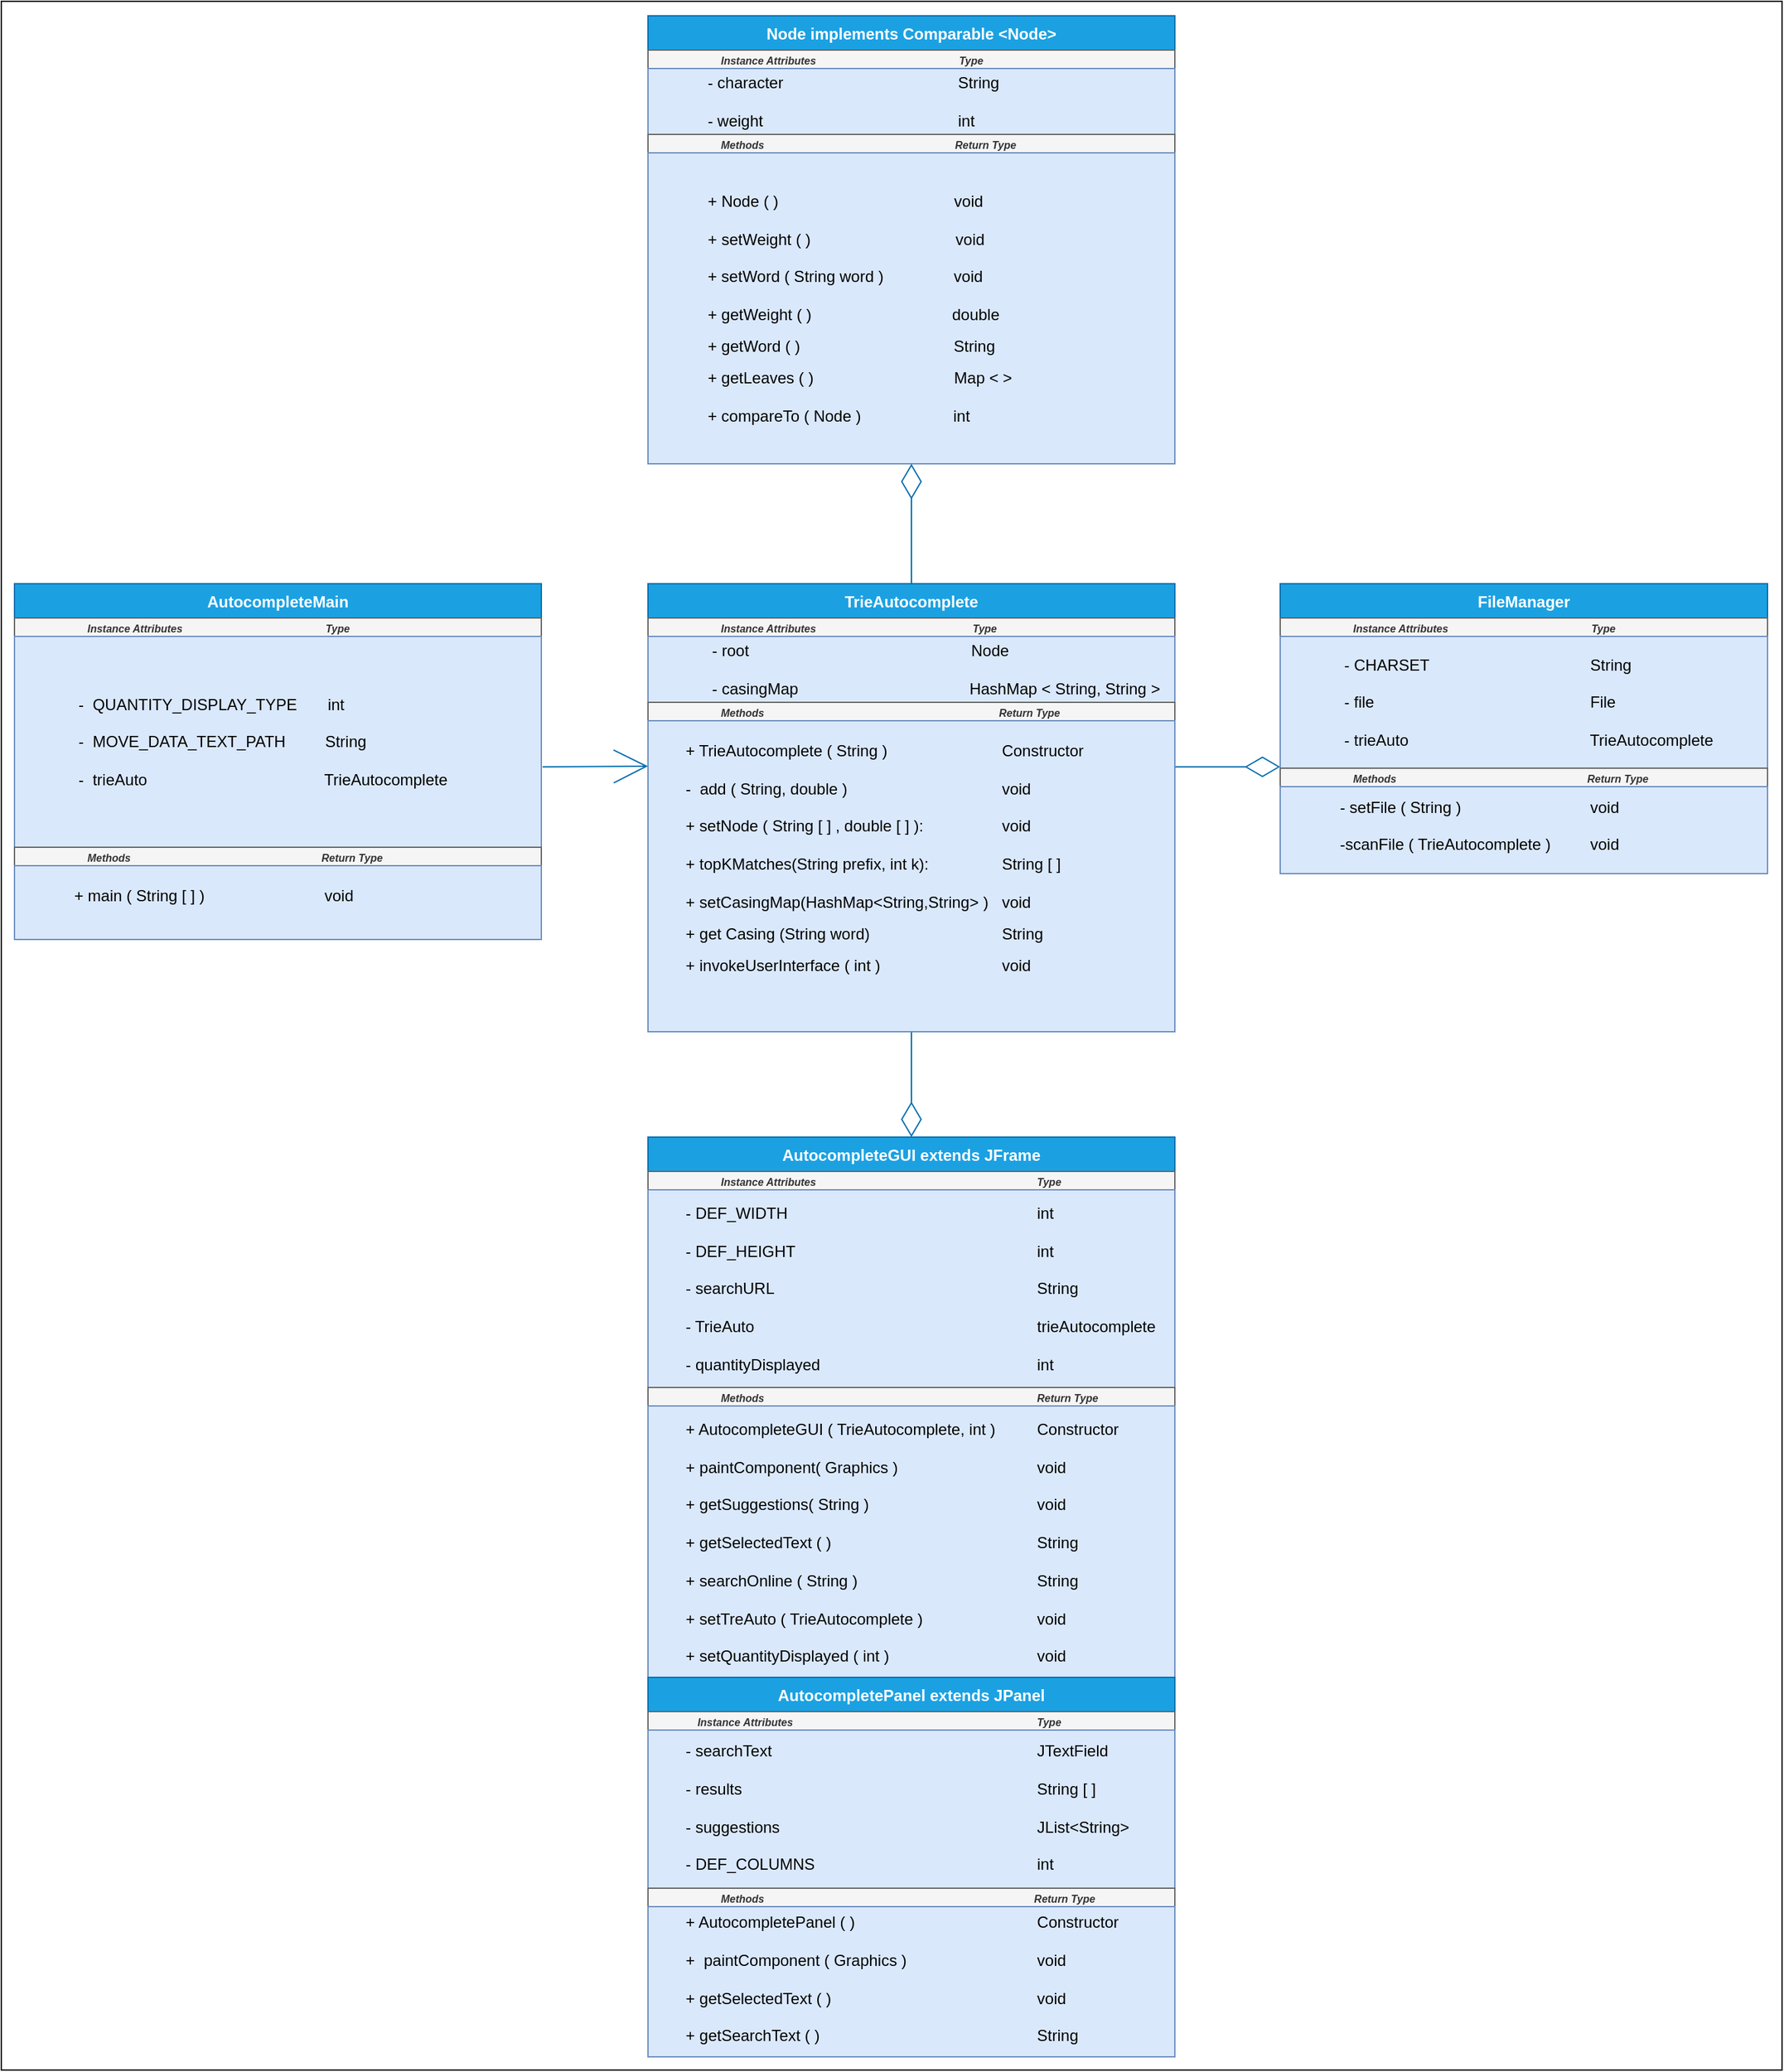 <mxfile version="20.0.3" type="device"><diagram id="cZyQ8CGDfE5RsGV6u9Jn" name="Page-1"><mxGraphModel dx="1780" dy="2654" grid="0" gridSize="10" guides="1" tooltips="1" connect="1" arrows="1" fold="1" page="1" pageScale="1" pageWidth="850" pageHeight="1100" math="0" shadow="0"><root><mxCell id="0"/><mxCell id="1" parent="0"/><mxCell id="zGKa5MrDiCCR7PSKo4UL-108" value="" style="rounded=0;whiteSpace=wrap;html=1;fontFamily=Helvetica;fontSize=12;" vertex="1" parent="1"><mxGeometry x="-531" y="-1222" width="1352" height="1570" as="geometry"/></mxCell><mxCell id="zGKa5MrDiCCR7PSKo4UL-14" value="Node implements Comparable &lt;Node&gt;" style="swimlane;fontStyle=1;align=center;verticalAlign=top;childLayout=stackLayout;horizontal=1;startSize=26;horizontalStack=0;resizeParent=1;resizeParentMax=0;resizeLast=0;collapsible=1;marginBottom=0;fillColor=#1ba1e2;strokeColor=#006EAF;fontColor=#ffffff;" vertex="1" parent="1"><mxGeometry x="-40" y="-1211" width="400" height="340" as="geometry"/></mxCell><mxCell id="zGKa5MrDiCCR7PSKo4UL-77" value="&lt;font style=&quot;&quot;&gt;&lt;i style=&quot;&quot;&gt;&lt;span style=&quot;font-size: 8px; font-weight: bold; white-space: pre;&quot;&gt;&#9;&lt;span style=&quot;white-space: pre;&quot;&gt;&#9;&lt;/span&gt;&lt;span style=&quot;white-space: pre;&quot;&gt;&#9;&lt;/span&gt;I&lt;/span&gt;&lt;b style=&quot;font-size: 8px;&quot;&gt;nstance &lt;/b&gt;&lt;span style=&quot;font-size: 8px;&quot;&gt;&lt;b&gt;Attributes&lt;/b&gt;&lt;/span&gt;&lt;span style=&quot;font-size: 8px; font-weight: bold; white-space: pre;&quot;&gt;&#9;&lt;/span&gt;&lt;span style=&quot;font-size: 8px; font-weight: bold; white-space: pre;&quot;&gt;&#9;&lt;/span&gt;&lt;span style=&quot;font-size: 8px; font-weight: bold; white-space: pre;&quot;&gt;&#9;&lt;/span&gt;&lt;span style=&quot;font-size: 8px; font-weight: bold; white-space: pre;&quot;&gt;&#9;&lt;/span&gt;&lt;b style=&quot;font-size: 8px;&quot;&gt;&amp;nbsp; &lt;/b&gt;&lt;span style=&quot;font-size: 8px; font-weight: bold; white-space: pre;&quot;&gt;&#9;&lt;/span&gt;&lt;span style=&quot;font-size: 8px; font-weight: bold; white-space: pre;&quot;&gt;&#9;&lt;/span&gt;&amp;nbsp;&lt;b style=&quot;font-size: 8px;&quot;&gt;Type&lt;/b&gt;&lt;/i&gt;&lt;/font&gt;" style="html=1;fontFamily=Helvetica;fontSize=11;align=left;fillColor=#f5f5f5;strokeColor=#666666;fontColor=#333333;" vertex="1" parent="zGKa5MrDiCCR7PSKo4UL-14"><mxGeometry y="26" width="400" height="14" as="geometry"/></mxCell><mxCell id="zGKa5MrDiCCR7PSKo4UL-76" value="&lt;font style=&quot;font-size: 12px;&quot;&gt;&amp;nbsp; &amp;nbsp; &amp;nbsp; &amp;nbsp; &amp;nbsp; &amp;nbsp; &amp;nbsp;- character&lt;span style=&quot;white-space: pre;&quot;&gt;&#9;&lt;/span&gt;&lt;span style=&quot;white-space: pre;&quot;&gt;&#9;&lt;/span&gt;&lt;span style=&quot;white-space: pre;&quot;&gt;&#9;&lt;/span&gt;&lt;span style=&quot;white-space: pre;&quot;&gt;&#9;&lt;/span&gt;&lt;span style=&quot;white-space: pre;&quot;&gt;&#9;&lt;/span&gt;&amp;nbsp; &amp;nbsp; &amp;nbsp; String&lt;br&gt;&lt;span style=&quot;white-space: pre;&quot;&gt;&#9;&lt;/span&gt;&lt;span style=&quot;white-space: pre;&quot;&gt;&#9;&lt;/span&gt;&lt;span style=&quot;white-space: pre;&quot;&gt;&#9;&lt;/span&gt;&lt;br&gt;&lt;span style=&quot;white-space: pre;&quot;&gt;&#9;&lt;/span&gt;&amp;nbsp; &amp;nbsp; &amp;nbsp;- weight&lt;span style=&quot;white-space: pre;&quot;&gt;&#9;&lt;/span&gt;&lt;span style=&quot;white-space: pre;&quot;&gt;&#9;&lt;/span&gt;&lt;span style=&quot;white-space: pre;&quot;&gt;&#9;&lt;/span&gt;&lt;span style=&quot;white-space: pre;&quot;&gt;&#9;&lt;/span&gt;&lt;span style=&quot;white-space: pre;&quot;&gt;&#9;&lt;/span&gt;&amp;nbsp; &amp;nbsp; &amp;nbsp; int&lt;br&gt;&lt;/font&gt;" style="html=1;fontFamily=Helvetica;fontSize=8;align=left;fillColor=#dae8fc;strokeColor=#6c8ebf;" vertex="1" parent="zGKa5MrDiCCR7PSKo4UL-14"><mxGeometry y="40" width="400" height="50" as="geometry"/></mxCell><mxCell id="zGKa5MrDiCCR7PSKo4UL-59" value="&lt;font style=&quot;font-size: 8px;&quot;&gt;&lt;i&gt;&lt;b&gt;&lt;span style=&quot;white-space: pre;&quot;&gt;&#9;&lt;span style=&quot;white-space: pre;&quot;&gt;&#9;&lt;/span&gt;&lt;span style=&quot;white-space: pre;&quot;&gt;&#9;&lt;/span&gt;M&lt;/span&gt;ethods&lt;span style=&quot;white-space: pre;&quot;&gt;&#9;&lt;/span&gt;&lt;span style=&quot;white-space: pre;&quot;&gt;&#9;&lt;/span&gt;&lt;span style=&quot;white-space: pre;&quot;&gt;&#9;&lt;/span&gt;&lt;span style=&quot;white-space: pre;&quot;&gt;&#9;&lt;/span&gt;&amp;nbsp; &lt;span style=&quot;white-space: pre;&quot;&gt;&#9;&lt;/span&gt;&lt;span style=&quot;white-space: pre;&quot;&gt;&#9;&lt;/span&gt;&lt;span style=&quot;white-space: pre;&quot;&gt;&#9;&lt;/span&gt;&amp;nbsp; &amp;nbsp; &amp;nbsp; &amp;nbsp; &amp;nbsp; &amp;nbsp; &amp;nbsp; &amp;nbsp; Return Type&lt;/b&gt;&lt;/i&gt;&lt;/font&gt;" style="html=1;fontFamily=Helvetica;fontSize=11;fontColor=#333333;align=left;fillColor=#f5f5f5;strokeColor=#666666;" vertex="1" parent="zGKa5MrDiCCR7PSKo4UL-14"><mxGeometry y="90" width="400" height="14" as="geometry"/></mxCell><mxCell id="zGKa5MrDiCCR7PSKo4UL-60" value="&lt;span style=&quot;font-size: 12px;&quot;&gt;&amp;nbsp; &amp;nbsp; &amp;nbsp;&amp;nbsp;&lt;span style=&quot;&quot;&gt;&#9;&lt;/span&gt;&amp;nbsp; &amp;nbsp; &amp;nbsp; + Node ( )&amp;nbsp; &amp;nbsp; &amp;nbsp; &amp;nbsp; &amp;nbsp; &amp;nbsp; &amp;nbsp; &amp;nbsp; &amp;nbsp; &amp;nbsp; &amp;nbsp; &amp;nbsp; &amp;nbsp; &amp;nbsp; &amp;nbsp; &amp;nbsp; &amp;nbsp; &amp;nbsp; &amp;nbsp; &amp;nbsp; void&lt;br&gt;&lt;/span&gt;&lt;span style=&quot;font-size: 12px;&quot;&gt;&lt;span style=&quot;&quot;&gt;&#9;&lt;/span&gt;&lt;span style=&quot;&quot;&gt;&#9;&lt;/span&gt;&lt;span style=&quot;&quot;&gt;&#9;&lt;/span&gt;&lt;br&gt;&amp;nbsp; &amp;nbsp; &amp;nbsp; &lt;span style=&quot;&quot;&gt;&#9;&lt;/span&gt;&amp;nbsp; &amp;nbsp; &amp;nbsp;&lt;span style=&quot;&quot;&gt;&amp;nbsp;&lt;/span&gt;&lt;span style=&quot;&quot;&gt;&#9;&lt;/span&gt;+ setWeight ( )&amp;nbsp; &amp;nbsp; &amp;nbsp; &amp;nbsp; &amp;nbsp; &amp;nbsp; &amp;nbsp; &amp;nbsp; &amp;nbsp; &amp;nbsp; &amp;nbsp; &amp;nbsp; &amp;nbsp; &amp;nbsp; &amp;nbsp; &amp;nbsp; &amp;nbsp;void&lt;br&gt;&lt;/span&gt;&lt;span style=&quot;font-size: 12px;&quot;&gt;&lt;br&gt;&amp;nbsp; &amp;nbsp; &amp;nbsp; &amp;nbsp; &amp;nbsp; &amp;nbsp; &amp;nbsp;+ setWord ( String word )&amp;nbsp; &amp;nbsp; &amp;nbsp; &amp;nbsp; &amp;nbsp; &amp;nbsp; &amp;nbsp; &amp;nbsp; void&lt;br&gt;&lt;br&gt;&lt;/span&gt;&lt;span style=&quot;font-size: 12px;&quot;&gt;&lt;span style=&quot;&quot;&gt;&#9;&lt;/span&gt;&lt;span style=&quot;&quot;&gt;&#9;&lt;/span&gt;&lt;span style=&quot;&quot;&gt;&#9;&lt;/span&gt;&amp;nbsp; &amp;nbsp; &amp;nbsp;&lt;span style=&quot;white-space: pre;&quot;&gt;&#9;&lt;/span&gt;&amp;nbsp; &amp;nbsp; &amp;nbsp;+ getWeight ( )&amp;nbsp; &amp;nbsp; &amp;nbsp; &amp;nbsp; &amp;nbsp; &amp;nbsp; &amp;nbsp; &amp;nbsp; &amp;nbsp; &amp;nbsp; &amp;nbsp; &amp;nbsp; &amp;nbsp; &amp;nbsp; &amp;nbsp; &amp;nbsp; double&lt;/span&gt;&lt;br style=&quot;padding: 0px; margin: 0px; font-size: 12px;&quot;&gt;&lt;br style=&quot;padding: 0px; margin: 0px; font-size: 12px;&quot;&gt;&lt;span style=&quot;font-size: 12px;&quot;&gt;&lt;span style=&quot;&quot;&gt;&#9;&lt;/span&gt;&lt;span style=&quot;&quot;&gt;&#9;&lt;/span&gt;&lt;span style=&quot;&quot;&gt;&#9;&lt;/span&gt;&amp;nbsp; &amp;nbsp; &amp;nbsp; &amp;nbsp; &amp;nbsp; &amp;nbsp; &amp;nbsp;+ getWord ( )&amp;nbsp; &amp;nbsp; &amp;nbsp; &amp;nbsp; &amp;nbsp; &amp;nbsp; &amp;nbsp; &amp;nbsp; &amp;nbsp; &amp;nbsp; &amp;nbsp; &amp;nbsp; &amp;nbsp; &amp;nbsp; &amp;nbsp; &amp;nbsp; &amp;nbsp; &amp;nbsp;String&lt;/span&gt;&lt;br style=&quot;padding: 0px; margin: 0px; font-size: 12px;&quot;&gt;&lt;br style=&quot;padding: 0px; margin: 0px; font-size: 12px;&quot;&gt;&lt;span style=&quot;font-size: 12px;&quot;&gt;&lt;span style=&quot;&quot;&gt;&lt;/span&gt;&lt;span style=&quot;&quot;&gt;&lt;/span&gt;&amp;nbsp; &amp;nbsp; &amp;nbsp; &amp;nbsp; &amp;nbsp; &amp;nbsp; &amp;nbsp;+ getLeaves ( )&amp;nbsp; &amp;nbsp; &amp;nbsp; &amp;nbsp; &amp;nbsp; &amp;nbsp; &amp;nbsp; &amp;nbsp; &amp;nbsp; &amp;nbsp; &amp;nbsp; &amp;nbsp; &amp;nbsp; &amp;nbsp; &amp;nbsp; &amp;nbsp; Map &amp;lt; &amp;gt;&lt;br&gt;&lt;/span&gt;&lt;span style=&quot;font-size: 12px;&quot;&gt;&lt;br&gt;&lt;span style=&quot;&quot;&gt;&lt;/span&gt;&lt;span style=&quot;&quot;&gt;&lt;/span&gt;&lt;/span&gt;&lt;span style=&quot;font-size: 12px;&quot;&gt;&amp;nbsp; &amp;nbsp; &amp;nbsp; &amp;nbsp; &amp;nbsp; &amp;nbsp; &amp;nbsp;+ compareTo ( Node )&amp;nbsp; &amp;nbsp; &amp;nbsp; &amp;nbsp; &amp;nbsp; &amp;nbsp; &amp;nbsp; &amp;nbsp; &amp;nbsp; &amp;nbsp; &amp;nbsp;int&lt;/span&gt;&lt;span style=&quot;font-size: 12px;&quot;&gt;&lt;br&gt;&lt;/span&gt;" style="html=1;fontFamily=Helvetica;fontSize=8;align=left;fillColor=#dae8fc;strokeColor=#6c8ebf;" vertex="1" parent="zGKa5MrDiCCR7PSKo4UL-14"><mxGeometry y="104" width="400" height="236" as="geometry"/></mxCell><mxCell id="zGKa5MrDiCCR7PSKo4UL-31" value="" style="endArrow=open;html=1;rounded=0;entryX=0;entryY=0.75;entryDx=0;entryDy=0;endFill=0;endSize=24;fillColor=#1ba1e2;strokeColor=#006EAF;" edge="1" parent="1"><mxGeometry width="50" height="50" relative="1" as="geometry"><mxPoint x="-120" y="-641" as="sourcePoint"/><mxPoint x="-40" y="-641.5" as="targetPoint"/></mxGeometry></mxCell><mxCell id="zGKa5MrDiCCR7PSKo4UL-33" value="" style="endArrow=diamondThin;html=1;rounded=0;exitX=0.5;exitY=0;exitDx=0;exitDy=0;endFill=0;strokeWidth=1;endSize=24;entryX=0.5;entryY=1;entryDx=0;entryDy=0;fillColor=#1ba1e2;strokeColor=#006EAF;" edge="1" parent="1" source="zGKa5MrDiCCR7PSKo4UL-83" target="zGKa5MrDiCCR7PSKo4UL-60"><mxGeometry width="50" height="50" relative="1" as="geometry"><mxPoint x="162.5" y="-679.0" as="sourcePoint"/><mxPoint x="165" y="-849" as="targetPoint"/></mxGeometry></mxCell><mxCell id="zGKa5MrDiCCR7PSKo4UL-36" value="" style="endArrow=diamondThin;html=1;rounded=0;endFill=0;startSize=12;endSize=24;entryX=0.5;entryY=0;entryDx=0;entryDy=0;exitX=0.5;exitY=1;exitDx=0;exitDy=0;fillColor=#1ba1e2;strokeColor=#006EAF;" edge="1" parent="1" source="zGKa5MrDiCCR7PSKo4UL-87" target="zGKa5MrDiCCR7PSKo4UL-98"><mxGeometry width="50" height="50" relative="1" as="geometry"><mxPoint x="163" y="-439" as="sourcePoint"/><mxPoint x="215" y="-249" as="targetPoint"/></mxGeometry></mxCell><mxCell id="zGKa5MrDiCCR7PSKo4UL-37" value="" style="endArrow=diamondThin;html=1;rounded=0;endFill=0;endSize=24;exitX=1;exitY=0.5;exitDx=0;exitDy=0;fillColor=#1ba1e2;strokeColor=#006EAF;" edge="1" parent="1"><mxGeometry width="50" height="50" relative="1" as="geometry"><mxPoint x="360" y="-641" as="sourcePoint"/><mxPoint x="440" y="-641" as="targetPoint"/></mxGeometry></mxCell><mxCell id="zGKa5MrDiCCR7PSKo4UL-83" value="TrieAutocomplete" style="swimlane;fontStyle=1;align=center;verticalAlign=top;childLayout=stackLayout;horizontal=1;startSize=26;horizontalStack=0;resizeParent=1;resizeParentMax=0;resizeLast=0;collapsible=1;marginBottom=0;fillColor=#1ba1e2;fontColor=#ffffff;strokeColor=#006EAF;" vertex="1" parent="1"><mxGeometry x="-40" y="-780" width="400" height="340" as="geometry"/></mxCell><mxCell id="zGKa5MrDiCCR7PSKo4UL-84" value="&lt;font style=&quot;&quot;&gt;&lt;i style=&quot;&quot;&gt;&lt;span style=&quot;font-size: 8px; font-weight: bold; white-space: pre;&quot;&gt;&#9;&lt;span style=&quot;white-space: pre;&quot;&gt;&#9;&lt;/span&gt;&lt;span style=&quot;white-space: pre;&quot;&gt;&#9;&lt;/span&gt;I&lt;/span&gt;&lt;b style=&quot;font-size: 8px;&quot;&gt;nstance &lt;/b&gt;&lt;span style=&quot;font-size: 8px;&quot;&gt;&lt;b&gt;Attributes&lt;/b&gt;&lt;/span&gt;&lt;span style=&quot;font-size: 8px; font-weight: bold; white-space: pre;&quot;&gt;&#9;&lt;/span&gt;&lt;span style=&quot;font-size: 8px; font-weight: bold; white-space: pre;&quot;&gt;&#9;&lt;/span&gt;&lt;span style=&quot;font-size: 8px; font-weight: bold; white-space: pre;&quot;&gt;&#9;&lt;/span&gt;&lt;span style=&quot;font-size: 8px; font-weight: bold; white-space: pre;&quot;&gt;&#9;&lt;/span&gt;&lt;b style=&quot;font-size: 8px;&quot;&gt;&amp;nbsp; &lt;/b&gt;&lt;span style=&quot;font-size: 8px; font-weight: bold; white-space: pre;&quot;&gt;&#9;&lt;/span&gt;&lt;span style=&quot;font-size: 8px; font-weight: bold; white-space: pre;&quot;&gt;&#9;&lt;/span&gt;&amp;nbsp;&lt;span style=&quot;white-space: pre;&quot;&gt;&#9;&lt;/span&gt;&lt;b style=&quot;font-size: 8px;&quot;&gt;Type&lt;/b&gt;&lt;/i&gt;&lt;/font&gt;" style="html=1;fontFamily=Helvetica;fontSize=11;fontColor=#333333;align=left;fillColor=#f5f5f5;strokeColor=#666666;" vertex="1" parent="zGKa5MrDiCCR7PSKo4UL-83"><mxGeometry y="26" width="400" height="14" as="geometry"/></mxCell><mxCell id="zGKa5MrDiCCR7PSKo4UL-85" value="&lt;font style=&quot;font-size: 12px;&quot;&gt;&amp;nbsp; &amp;nbsp; &amp;nbsp; &amp;nbsp; &amp;nbsp; &amp;nbsp; &amp;nbsp; - root&lt;span style=&quot;&quot;&gt;&#9;&lt;/span&gt;&lt;span style=&quot;&quot;&gt;&#9;&lt;/span&gt;&lt;span style=&quot;&quot;&gt;&#9;&lt;/span&gt;&lt;span style=&quot;&quot;&gt;&#9;&lt;/span&gt;&lt;span style=&quot;&quot;&gt;&#9;&lt;/span&gt;&amp;nbsp; &amp;nbsp; &amp;nbsp;&amp;nbsp;&lt;span style=&quot;white-space: pre;&quot;&gt;&#9;&lt;/span&gt;&lt;span style=&quot;white-space: pre;&quot;&gt;&#9;&lt;/span&gt;&lt;span style=&quot;white-space: pre;&quot;&gt;&#9;&lt;/span&gt;&lt;span style=&quot;white-space: pre;&quot;&gt;&#9;&lt;/span&gt;&lt;span style=&quot;white-space: pre;&quot;&gt;&#9;&lt;/span&gt;&amp;nbsp; &amp;nbsp; &amp;nbsp; &amp;nbsp; &amp;nbsp;Node&lt;br&gt;&lt;span style=&quot;&quot;&gt;&#9;&lt;/span&gt;&lt;span style=&quot;&quot;&gt;&#9;&lt;/span&gt;&lt;span style=&quot;&quot;&gt;&#9;&lt;/span&gt;&lt;br&gt;&lt;span style=&quot;&quot;&gt;&#9;&lt;/span&gt;&amp;nbsp; &amp;nbsp; &amp;nbsp; &amp;nbsp; &amp;nbsp; &amp;nbsp; &amp;nbsp; - casingMap&lt;span style=&quot;&quot;&gt;&#9;&lt;/span&gt;&lt;span style=&quot;&quot;&gt;&#9;&lt;/span&gt;&lt;span style=&quot;&quot;&gt;&#9;&lt;/span&gt;&amp;nbsp; &amp;nbsp; &amp;nbsp; &amp;nbsp; &amp;nbsp; &amp;nbsp; &amp;nbsp; &amp;nbsp; &amp;nbsp; &amp;nbsp; &amp;nbsp; &amp;nbsp; &amp;nbsp; &amp;nbsp; &amp;nbsp; &amp;nbsp; &amp;nbsp; &amp;nbsp; &amp;nbsp; HashMap &amp;lt; String, String &amp;gt;&lt;br&gt;&lt;/font&gt;" style="html=1;fontFamily=Helvetica;fontSize=8;align=left;fillColor=#dae8fc;strokeColor=#6c8ebf;" vertex="1" parent="zGKa5MrDiCCR7PSKo4UL-83"><mxGeometry y="40" width="400" height="50" as="geometry"/></mxCell><mxCell id="zGKa5MrDiCCR7PSKo4UL-86" value="&lt;font style=&quot;font-size: 8px;&quot;&gt;&lt;i&gt;&lt;b&gt;&lt;span style=&quot;white-space: pre;&quot;&gt;&#9;&lt;span style=&quot;white-space: pre;&quot;&gt;&#9;&lt;/span&gt;&lt;span style=&quot;white-space: pre;&quot;&gt;&#9;&lt;/span&gt;M&lt;/span&gt;ethods&lt;span style=&quot;white-space: pre;&quot;&gt;&#9;&lt;/span&gt;&lt;span style=&quot;white-space: pre;&quot;&gt;&#9;&lt;/span&gt;&lt;span style=&quot;white-space: pre;&quot;&gt;&#9;&lt;/span&gt;&lt;span style=&quot;white-space: pre;&quot;&gt;&#9;&lt;/span&gt;&amp;nbsp; &lt;span style=&quot;white-space: pre;&quot;&gt;&#9;&lt;/span&gt;&lt;span style=&quot;white-space: pre;&quot;&gt;&#9;&lt;/span&gt;&lt;span style=&quot;white-space: pre;&quot;&gt;&#9;&lt;/span&gt;&amp;nbsp; &amp;nbsp; &amp;nbsp; &amp;nbsp; &amp;nbsp; &amp;nbsp; &amp;nbsp; &amp;nbsp; &amp;nbsp; &amp;nbsp; &amp;nbsp; &amp;nbsp; &amp;nbsp; &amp;nbsp; &amp;nbsp; &amp;nbsp;Return Type&lt;/b&gt;&lt;/i&gt;&lt;/font&gt;" style="html=1;fontFamily=Helvetica;fontSize=11;fontColor=#333333;align=left;fillColor=#f5f5f5;strokeColor=#666666;" vertex="1" parent="zGKa5MrDiCCR7PSKo4UL-83"><mxGeometry y="90" width="400" height="14" as="geometry"/></mxCell><mxCell id="zGKa5MrDiCCR7PSKo4UL-87" value="&lt;span style=&quot;font-size: 12px;&quot;&gt;&lt;br&gt;&lt;/span&gt;&lt;span style=&quot;font-size: 12px;&quot;&gt;&lt;span style=&quot;&quot;&gt;&#9;&lt;/span&gt;&amp;nbsp; &amp;nbsp;&lt;br&gt;&lt;span style=&quot;&quot;&gt;&#9;&lt;/span&gt;&lt;span style=&quot;white-space: pre;&quot;&gt;&#9;&lt;/span&gt;+ TrieAutocomplete ( String )&amp;nbsp;&lt;span style=&quot;white-space: pre;&quot;&gt;&#9;&lt;/span&gt;&lt;span style=&quot;white-space: pre;&quot;&gt;&#9;&lt;/span&gt;&amp;nbsp; &amp;nbsp; &amp;nbsp; &lt;span style=&quot;white-space: pre;&quot;&gt;&#9;&lt;/span&gt;&lt;span style=&quot;white-space: pre;&quot;&gt;&#9;&lt;/span&gt;Constructor&lt;br&gt;&lt;/span&gt;&lt;span style=&quot;font-size: 12px;&quot;&gt;&lt;span style=&quot;white-space: pre;&quot;&gt;&#9;&lt;/span&gt;&lt;br&gt;&lt;span style=&quot;white-space: pre;&quot;&gt;&#9;&lt;/span&gt;-&amp;nbsp; add ( String, double )&lt;/span&gt;&lt;span style=&quot;font-size: 12px;&quot;&gt;&#9;&lt;/span&gt;&lt;span style=&quot;font-size: 12px;&quot;&gt;&amp;nbsp; &amp;nbsp; &amp;nbsp;&amp;nbsp;&lt;span style=&quot;white-space: pre;&quot;&gt;&#9;&lt;span style=&quot;white-space: pre;&quot;&gt;&#9;&lt;/span&gt; &lt;/span&gt;&amp;nbsp; &amp;nbsp; &amp;nbsp;&lt;span style=&quot;white-space: pre;&quot;&gt;&#9;&lt;/span&gt;&lt;span style=&quot;white-space: pre;&quot;&gt;&#9;&lt;/span&gt;&lt;/span&gt;&lt;span style=&quot;font-size: 12px;&quot;&gt;void&lt;/span&gt;&lt;br style=&quot;padding: 0px; margin: 0px; font-size: 12px;&quot;&gt;&lt;span style=&quot;font-size: 12px;&quot;&gt;&lt;br&gt;&lt;span style=&quot;white-space: pre;&quot;&gt;&#9;&lt;/span&gt;+ setNode ( String [ ] , double [ ] ): &lt;span style=&quot;white-space: pre;&quot;&gt;&#9;&lt;/span&gt;&amp;nbsp; &amp;nbsp; &amp;nbsp; &lt;span style=&quot;white-space: pre;&quot;&gt;&#9;&lt;/span&gt;&lt;span style=&quot;white-space: pre;&quot;&gt;&#9;&lt;/span&gt;void&lt;/span&gt;&lt;br style=&quot;padding: 0px; margin: 0px; font-size: 12px;&quot;&gt;&lt;span style=&quot;font-size: 12px;&quot;&gt;&lt;br&gt;&lt;span style=&quot;white-space: pre;&quot;&gt;&#9;&lt;/span&gt;+ topKMatches(String prefix, int k):&amp;nbsp; &amp;nbsp; &lt;span style=&quot;white-space: pre;&quot;&gt;&#9;&lt;/span&gt;&lt;span style=&quot;white-space: pre;&quot;&gt;&#9;&lt;/span&gt;String [ ]&lt;br&gt;&lt;/span&gt;&lt;span style=&quot;font-size: 12px;&quot;&gt;&lt;span style=&quot;white-space: pre;&quot;&gt;&#9;&lt;/span&gt;&lt;br&gt;&lt;span style=&quot;white-space: pre;&quot;&gt;&#9;&lt;/span&gt;+ setCasingMap(HashMap&amp;lt;String,String&amp;gt; ) &lt;span style=&quot;white-space: pre;&quot;&gt;&#9;&lt;/span&gt;void&lt;/span&gt;&lt;br style=&quot;padding: 0px; margin: 0px; font-size: 12px;&quot;&gt;&lt;br style=&quot;padding: 0px; margin: 0px; font-size: 12px;&quot;&gt;&lt;span style=&quot;font-size: 12px;&quot;&gt;&amp;nbsp; &amp;nbsp; &amp;nbsp; &amp;nbsp; + get Casing (String word) &lt;span style=&quot;white-space: pre;&quot;&gt;&#9;&lt;/span&gt;&lt;span style=&quot;white-space: pre;&quot;&gt;&#9;&lt;/span&gt;&lt;span style=&quot;white-space: pre;&quot;&gt;&#9;&lt;/span&gt;&lt;span style=&quot;white-space: pre;&quot;&gt;&#9;&lt;/span&gt;String&lt;/span&gt;&lt;br style=&quot;padding: 0px; margin: 0px; font-size: 12px;&quot;&gt;&lt;br style=&quot;padding: 0px; margin: 0px; font-size: 12px;&quot;&gt;&lt;span style=&quot;font-size: 12px;&quot;&gt;&amp;nbsp; &amp;nbsp; &amp;nbsp; &amp;nbsp; + invokeUserInterface ( int )&amp;nbsp;&lt;span style=&quot;white-space: pre;&quot;&gt;&#9;&lt;/span&gt;&lt;span style=&quot;white-space: pre;&quot;&gt;&#9;&lt;/span&gt;&lt;span style=&quot;white-space: pre;&quot;&gt;&#9;&lt;/span&gt;&lt;span style=&quot;white-space: pre;&quot;&gt;&#9;&lt;/span&gt;void&amp;nbsp;&lt;/span&gt;&lt;span style=&quot;font-size: 12px;&quot;&gt;&lt;br&gt;&lt;/span&gt;" style="html=1;fontFamily=Helvetica;fontSize=8;align=left;verticalAlign=top;horizontal=1;spacingTop=-20;fillColor=#dae8fc;strokeColor=#6c8ebf;" vertex="1" parent="zGKa5MrDiCCR7PSKo4UL-83"><mxGeometry y="104" width="400" height="236" as="geometry"/></mxCell><mxCell id="zGKa5MrDiCCR7PSKo4UL-88" value="AutocompleteMain" style="swimlane;fontStyle=1;align=center;verticalAlign=top;childLayout=stackLayout;horizontal=1;startSize=26;horizontalStack=0;resizeParent=1;resizeParentMax=0;resizeLast=0;collapsible=1;marginBottom=0;fillColor=#1ba1e2;fontColor=#ffffff;strokeColor=#006EAF;" vertex="1" parent="1"><mxGeometry x="-521" y="-780" width="400" height="270" as="geometry"/></mxCell><mxCell id="zGKa5MrDiCCR7PSKo4UL-89" value="&lt;font style=&quot;&quot;&gt;&lt;i style=&quot;&quot;&gt;&lt;span style=&quot;font-size: 8px; font-weight: bold; white-space: pre;&quot;&gt;&#9;&lt;span style=&quot;white-space: pre;&quot;&gt;&#9;&lt;/span&gt;&lt;span style=&quot;white-space: pre;&quot;&gt;&#9;&lt;/span&gt;I&lt;/span&gt;&lt;b style=&quot;font-size: 8px;&quot;&gt;nstance &lt;/b&gt;&lt;span style=&quot;font-size: 8px;&quot;&gt;&lt;b&gt;Attributes&lt;/b&gt;&lt;/span&gt;&lt;span style=&quot;font-size: 8px; font-weight: bold; white-space: pre;&quot;&gt;&#9;&lt;/span&gt;&lt;span style=&quot;font-size: 8px; font-weight: bold; white-space: pre;&quot;&gt;&#9;&lt;/span&gt;&lt;span style=&quot;font-size: 8px; font-weight: bold; white-space: pre;&quot;&gt;&#9;&lt;/span&gt;&lt;span style=&quot;font-size: 8px; font-weight: bold; white-space: pre;&quot;&gt;&#9;&lt;/span&gt;&lt;b style=&quot;font-size: 8px;&quot;&gt;&amp;nbsp; &lt;/b&gt;&lt;span style=&quot;font-size: 8px; font-weight: bold; white-space: pre;&quot;&gt;&#9;&lt;/span&gt;&lt;span style=&quot;font-size: 8px; font-weight: bold; white-space: pre;&quot;&gt;&#9;&lt;/span&gt;&amp;nbsp;&lt;b style=&quot;font-size: 8px;&quot;&gt;Type&lt;/b&gt;&lt;/i&gt;&lt;/font&gt;" style="html=1;fontFamily=Helvetica;fontSize=11;align=left;fillColor=#f5f5f5;strokeColor=#666666;fontColor=#333333;" vertex="1" parent="zGKa5MrDiCCR7PSKo4UL-88"><mxGeometry y="26" width="400" height="14" as="geometry"/></mxCell><mxCell id="zGKa5MrDiCCR7PSKo4UL-90" value="&lt;font style=&quot;font-size: 12px;&quot;&gt;&amp;nbsp; &amp;nbsp; &amp;nbsp; &amp;nbsp; &amp;nbsp; &amp;nbsp; &amp;nbsp; -&amp;nbsp; QUANTITY_DISPLAY_TYPE&amp;nbsp; &amp;nbsp; &amp;nbsp; &amp;nbsp;int&lt;br&gt;&lt;span style=&quot;&quot;&gt;&#9;&lt;/span&gt;&lt;span style=&quot;&quot;&gt;&#9;&lt;/span&gt;&lt;span style=&quot;&quot;&gt;&#9;&lt;/span&gt;&lt;br&gt;&lt;span style=&quot;&quot;&gt;&#9;&lt;/span&gt;&amp;nbsp; &amp;nbsp; &amp;nbsp; &amp;nbsp; &amp;nbsp; &amp;nbsp; &amp;nbsp; -&amp;nbsp; MOVE_DATA_TEXT_PATH&amp;nbsp; &amp;nbsp; &amp;nbsp; &amp;nbsp; &amp;nbsp;String&lt;br&gt;&lt;br&gt;&lt;span style=&quot;white-space: pre;&quot;&gt;&#9;&lt;/span&gt;&amp;nbsp; &amp;nbsp; &amp;nbsp; -&amp;nbsp; trieAuto&lt;span style=&quot;white-space: pre;&quot;&gt;&#9;&lt;/span&gt;&lt;span style=&quot;white-space: pre;&quot;&gt;&#9;&lt;/span&gt;&lt;span style=&quot;white-space: pre;&quot;&gt;&#9;&lt;/span&gt;&lt;span style=&quot;white-space: pre;&quot;&gt;&#9;&lt;/span&gt;&amp;nbsp; &amp;nbsp; &amp;nbsp; &amp;nbsp; &amp;nbsp; &amp;nbsp; &amp;nbsp; TrieAutocomplete&lt;br&gt;&lt;/font&gt;" style="html=1;fontFamily=Helvetica;fontSize=8;align=left;fillColor=#dae8fc;strokeColor=#6c8ebf;" vertex="1" parent="zGKa5MrDiCCR7PSKo4UL-88"><mxGeometry y="40" width="400" height="160" as="geometry"/></mxCell><mxCell id="zGKa5MrDiCCR7PSKo4UL-91" value="&lt;font style=&quot;font-size: 8px;&quot;&gt;&lt;i&gt;&lt;b&gt;&lt;span style=&quot;white-space: pre;&quot;&gt;&#9;&lt;span style=&quot;white-space: pre;&quot;&gt;&#9;&lt;/span&gt;&lt;span style=&quot;white-space: pre;&quot;&gt;&#9;&lt;/span&gt;M&lt;/span&gt;ethods&lt;span style=&quot;white-space: pre;&quot;&gt;&#9;&lt;/span&gt;&lt;span style=&quot;white-space: pre;&quot;&gt;&#9;&lt;/span&gt;&lt;span style=&quot;white-space: pre;&quot;&gt;&#9;&lt;/span&gt;&lt;span style=&quot;white-space: pre;&quot;&gt;&#9;&lt;/span&gt;&amp;nbsp; &lt;span style=&quot;white-space: pre;&quot;&gt;&#9;&lt;/span&gt;&lt;span style=&quot;white-space: pre;&quot;&gt;&#9;&lt;/span&gt;&lt;span style=&quot;white-space: pre;&quot;&gt;&#9;&lt;/span&gt;&amp;nbsp; &amp;nbsp; &amp;nbsp; &amp;nbsp; &amp;nbsp; &amp;nbsp; &amp;nbsp; &amp;nbsp; Return Type&lt;/b&gt;&lt;/i&gt;&lt;/font&gt;" style="html=1;fontFamily=Helvetica;fontSize=11;fontColor=#333333;align=left;fillColor=#f5f5f5;strokeColor=#666666;" vertex="1" parent="zGKa5MrDiCCR7PSKo4UL-88"><mxGeometry y="200" width="400" height="14" as="geometry"/></mxCell><mxCell id="zGKa5MrDiCCR7PSKo4UL-92" value="&lt;span style=&quot;font-size: 12px;&quot;&gt;&lt;br&gt;&lt;br&gt;&lt;span style=&quot;white-space: pre;&quot;&gt;&#9;&lt;/span&gt;&amp;nbsp; &amp;nbsp; &amp;nbsp;+ main ( String [ ] )&lt;span style=&quot;white-space: pre;&quot;&gt;&#9;&lt;/span&gt;&lt;span style=&quot;white-space: pre;&quot;&gt;&#9;&lt;/span&gt;&lt;span style=&quot;white-space: pre;&quot;&gt;&#9;&lt;/span&gt;&amp;nbsp; &amp;nbsp; &amp;nbsp; void&lt;br&gt;&lt;/span&gt;" style="html=1;fontFamily=Helvetica;fontSize=8;align=left;verticalAlign=top;horizontal=1;spacingTop=-20;fillColor=#dae8fc;strokeColor=#6c8ebf;" vertex="1" parent="zGKa5MrDiCCR7PSKo4UL-88"><mxGeometry y="214" width="400" height="56" as="geometry"/></mxCell><mxCell id="zGKa5MrDiCCR7PSKo4UL-93" value="FileManager" style="swimlane;fontStyle=1;align=center;verticalAlign=top;childLayout=stackLayout;horizontal=1;startSize=26;horizontalStack=0;resizeParent=1;resizeParentMax=0;resizeLast=0;collapsible=1;marginBottom=0;fillColor=#1ba1e2;fontColor=#ffffff;strokeColor=#006EAF;" vertex="1" parent="1"><mxGeometry x="440" y="-780" width="370" height="220" as="geometry"/></mxCell><mxCell id="zGKa5MrDiCCR7PSKo4UL-94" value="&lt;font style=&quot;&quot;&gt;&lt;i style=&quot;&quot;&gt;&lt;span style=&quot;font-size: 8px; font-weight: bold; white-space: pre;&quot;&gt;&#9;&lt;span style=&quot;white-space: pre;&quot;&gt;&#9;&lt;/span&gt;&lt;span style=&quot;white-space: pre;&quot;&gt;&#9;&lt;/span&gt;I&lt;/span&gt;&lt;b style=&quot;font-size: 8px;&quot;&gt;nstance &lt;/b&gt;&lt;span style=&quot;font-size: 8px;&quot;&gt;&lt;b&gt;Attributes&lt;/b&gt;&lt;/span&gt;&lt;span style=&quot;font-size: 8px; font-weight: bold; white-space: pre;&quot;&gt;&#9;&lt;/span&gt;&lt;span style=&quot;font-size: 8px; font-weight: bold; white-space: pre;&quot;&gt;&#9;&lt;/span&gt;&lt;span style=&quot;font-size: 8px; font-weight: bold; white-space: pre;&quot;&gt;&#9;&lt;/span&gt;&lt;span style=&quot;font-size: 8px; font-weight: bold; white-space: pre;&quot;&gt;&#9;&lt;/span&gt;&lt;b style=&quot;font-size: 8px;&quot;&gt;&amp;nbsp; &lt;/b&gt;&lt;span style=&quot;font-size: 8px; font-weight: bold; white-space: pre;&quot;&gt;&#9;&lt;/span&gt;&lt;span style=&quot;font-size: 8px; font-weight: bold; white-space: pre;&quot;&gt;&#9;&lt;/span&gt;&amp;nbsp;&lt;b style=&quot;font-size: 8px;&quot;&gt;Type&lt;/b&gt;&lt;/i&gt;&lt;/font&gt;" style="html=1;fontFamily=Helvetica;fontSize=11;align=left;fillColor=#f5f5f5;fontColor=#333333;strokeColor=#666666;" vertex="1" parent="zGKa5MrDiCCR7PSKo4UL-93"><mxGeometry y="26" width="370" height="14" as="geometry"/></mxCell><mxCell id="zGKa5MrDiCCR7PSKo4UL-95" value="&lt;font style=&quot;font-size: 12px;&quot;&gt;&amp;nbsp; &amp;nbsp; &amp;nbsp; &amp;nbsp; &amp;nbsp; &amp;nbsp; &amp;nbsp; - CHARSET&amp;nbsp; &amp;nbsp; &amp;nbsp; &lt;span style=&quot;white-space: pre;&quot;&gt;&#9;&lt;/span&gt;&lt;span style=&quot;white-space: pre;&quot;&gt;&#9;&lt;/span&gt;&lt;span style=&quot;white-space: pre;&quot;&gt;&#9;&lt;/span&gt;&lt;span style=&quot;white-space: pre;&quot;&gt;&#9;&lt;/span&gt;&amp;nbsp; &amp;nbsp; &amp;nbsp; String&lt;br&gt;&lt;span style=&quot;white-space: pre;&quot;&gt;&#9;&lt;/span&gt;&lt;span style=&quot;white-space: pre;&quot;&gt;&#9;&lt;/span&gt;&lt;span style=&quot;white-space: pre;&quot;&gt;&#9;&lt;/span&gt;&lt;br&gt;&amp;nbsp; &amp;nbsp; &amp;nbsp; &amp;nbsp; &amp;nbsp; &amp;nbsp; &amp;nbsp; - file&lt;span style=&quot;white-space: pre;&quot;&gt;&#9;&lt;/span&gt;&lt;span style=&quot;white-space: pre;&quot;&gt;&#9;&lt;/span&gt;&lt;span style=&quot;white-space: pre;&quot;&gt;&#9;&lt;/span&gt;&lt;span style=&quot;white-space: pre;&quot;&gt;&#9;&lt;/span&gt;&lt;span style=&quot;white-space: pre;&quot;&gt;&#9;&lt;/span&gt;&lt;span style=&quot;white-space: pre;&quot;&gt;&#9;&lt;/span&gt;&amp;nbsp; &amp;nbsp; &amp;nbsp; File&lt;br&gt;&lt;br&gt;&lt;span style=&quot;white-space: pre;&quot;&gt;&#9;&lt;/span&gt;&amp;nbsp; &amp;nbsp; &amp;nbsp; - trieAuto&lt;span style=&quot;white-space: pre;&quot;&gt;&#9;&lt;/span&gt;&lt;span style=&quot;white-space: pre;&quot;&gt;&#9;&lt;/span&gt;&lt;span style=&quot;white-space: pre;&quot;&gt;&#9;&lt;/span&gt;&lt;span style=&quot;white-space: pre;&quot;&gt;&#9;&lt;/span&gt;&lt;span style=&quot;white-space: pre;&quot;&gt;&#9;&lt;/span&gt;&amp;nbsp; &amp;nbsp; &amp;nbsp; TrieAutocomplete&lt;br&gt;&lt;/font&gt;" style="html=1;fontFamily=Helvetica;fontSize=8;align=left;fillColor=#dae8fc;strokeColor=#6c8ebf;" vertex="1" parent="zGKa5MrDiCCR7PSKo4UL-93"><mxGeometry y="40" width="370" height="100" as="geometry"/></mxCell><mxCell id="zGKa5MrDiCCR7PSKo4UL-96" value="&lt;font style=&quot;font-size: 8px;&quot;&gt;&lt;i&gt;&lt;b&gt;&lt;span style=&quot;white-space: pre;&quot;&gt;&#9;&lt;span style=&quot;white-space: pre;&quot;&gt;&#9;&lt;/span&gt;&lt;span style=&quot;white-space: pre;&quot;&gt;&#9;&lt;/span&gt;M&lt;/span&gt;ethods&lt;span style=&quot;white-space: pre;&quot;&gt;&#9;&lt;/span&gt;&lt;span style=&quot;white-space: pre;&quot;&gt;&#9;&lt;/span&gt;&lt;span style=&quot;white-space: pre;&quot;&gt;&#9;&lt;/span&gt;&lt;span style=&quot;white-space: pre;&quot;&gt;&#9;&lt;/span&gt;&amp;nbsp; &lt;span style=&quot;white-space: pre;&quot;&gt;&#9;&lt;/span&gt;&lt;span style=&quot;white-space: pre;&quot;&gt;&#9;&lt;/span&gt;&lt;span style=&quot;white-space: pre;&quot;&gt;&#9;&lt;/span&gt;&amp;nbsp; &amp;nbsp; &amp;nbsp; &amp;nbsp; &amp;nbsp; &amp;nbsp; &amp;nbsp; &amp;nbsp; Return Type&lt;/b&gt;&lt;/i&gt;&lt;/font&gt;" style="html=1;fontFamily=Helvetica;fontSize=11;align=left;fillColor=#f5f5f5;fontColor=#333333;strokeColor=#666666;" vertex="1" parent="zGKa5MrDiCCR7PSKo4UL-93"><mxGeometry y="140" width="370" height="14" as="geometry"/></mxCell><mxCell id="zGKa5MrDiCCR7PSKo4UL-97" value="&lt;span style=&quot;font-size: 12px;&quot;&gt;&lt;span style=&quot;white-space: pre;&quot;&gt;&#9;&lt;/span&gt;&amp;nbsp; &amp;nbsp; &amp;nbsp;- setFile ( String )&lt;span style=&quot;white-space: pre;&quot;&gt;&#9;&lt;/span&gt;&lt;span style=&quot;white-space: pre;&quot;&gt;&#9;&lt;/span&gt;&lt;span style=&quot;white-space: pre;&quot;&gt;&#9;&lt;/span&gt;&amp;nbsp; &amp;nbsp; &amp;nbsp; void&lt;br&gt;&lt;br&gt;&lt;span style=&quot;white-space: pre;&quot;&gt;&#9;&lt;/span&gt;&amp;nbsp; &amp;nbsp; &amp;nbsp;-scanFile ( TrieAutocomplete )&lt;span style=&quot;white-space: pre;&quot;&gt;&#9;&lt;/span&gt;&amp;nbsp; &amp;nbsp; &amp;nbsp; void&lt;br&gt;&lt;br&gt;&lt;br&gt;&lt;/span&gt;" style="html=1;fontFamily=Helvetica;fontSize=8;align=left;spacingTop=22;fillColor=#dae8fc;strokeColor=#6c8ebf;" vertex="1" parent="zGKa5MrDiCCR7PSKo4UL-93"><mxGeometry y="154" width="370" height="66" as="geometry"/></mxCell><mxCell id="zGKa5MrDiCCR7PSKo4UL-98" value="AutocompleteGUI extends JFrame" style="swimlane;fontStyle=1;align=center;verticalAlign=top;childLayout=stackLayout;horizontal=1;startSize=26;horizontalStack=0;resizeParent=1;resizeParentMax=0;resizeLast=0;collapsible=1;marginBottom=0;fillColor=#1ba1e2;fontColor=#ffffff;strokeColor=#006EAF;" vertex="1" parent="1"><mxGeometry x="-40" y="-360" width="400" height="416" as="geometry"/></mxCell><mxCell id="zGKa5MrDiCCR7PSKo4UL-99" value="&lt;font style=&quot;&quot;&gt;&lt;i style=&quot;&quot;&gt;&lt;span style=&quot;font-size: 8px; font-weight: bold; white-space: pre;&quot;&gt;&#9;&lt;span style=&quot;white-space: pre;&quot;&gt;&#9;&lt;/span&gt;&lt;span style=&quot;white-space: pre;&quot;&gt;&#9;&lt;/span&gt;I&lt;/span&gt;&lt;b style=&quot;font-size: 8px;&quot;&gt;nstance &lt;/b&gt;&lt;span style=&quot;font-size: 8px;&quot;&gt;&lt;b&gt;Attributes&lt;/b&gt;&lt;/span&gt;&lt;span style=&quot;font-size: 8px; font-weight: bold; white-space: pre;&quot;&gt;&#9;&lt;/span&gt;&lt;span style=&quot;font-size: 8px; font-weight: bold; white-space: pre;&quot;&gt;&#9;&lt;/span&gt;&lt;span style=&quot;font-size: 8px; font-weight: bold; white-space: pre;&quot;&gt;&#9;&lt;/span&gt;&lt;span style=&quot;font-size: 8px; font-weight: bold; white-space: pre;&quot;&gt;&#9;&lt;/span&gt;&lt;b style=&quot;font-size: 8px;&quot;&gt;&amp;nbsp; &lt;/b&gt;&lt;span style=&quot;font-size: 8px; font-weight: bold; white-space: pre;&quot;&gt;&#9;&lt;/span&gt;&lt;span style=&quot;font-size: 8px; font-weight: bold; white-space: pre;&quot;&gt;&#9;&lt;/span&gt;&amp;nbsp;&lt;span style=&quot;white-space: pre;&quot;&gt;&#9;&lt;/span&gt;&lt;span style=&quot;white-space: pre;&quot;&gt;&#9;&lt;/span&gt;&lt;span style=&quot;white-space: pre;&quot;&gt;&#9;&lt;/span&gt;&lt;b style=&quot;font-size: 8px;&quot;&gt;Type&lt;/b&gt;&lt;/i&gt;&lt;/font&gt;" style="html=1;fontFamily=Helvetica;fontSize=11;fontColor=#333333;align=left;fillColor=#f5f5f5;strokeColor=#666666;" vertex="1" parent="zGKa5MrDiCCR7PSKo4UL-98"><mxGeometry y="26" width="400" height="14" as="geometry"/></mxCell><mxCell id="zGKa5MrDiCCR7PSKo4UL-100" value="&lt;font style=&quot;font-size: 12px;&quot;&gt;&lt;span style=&quot;white-space: pre;&quot;&gt;&#9;&lt;/span&gt;- DEF_WIDTH&lt;span style=&quot;white-space: pre;&quot;&gt;&#9;&lt;/span&gt;&lt;span style=&quot;white-space: pre;&quot;&gt;&#9;&lt;/span&gt;&lt;span style=&quot;white-space: pre;&quot;&gt;&#9;&lt;/span&gt;&lt;span style=&quot;white-space: pre;&quot;&gt;&#9;&lt;/span&gt;&lt;span style=&quot;white-space: pre;&quot;&gt;&#9;&lt;/span&gt;&lt;span style=&quot;white-space: pre;&quot;&gt;&#9;&lt;span style=&quot;white-space: pre;&quot;&gt;&#9;&lt;/span&gt;&lt;span style=&quot;white-space: pre;&quot;&gt;&#9;&lt;/span&gt;&lt;/span&gt;int&lt;br style=&quot;padding: 0px; margin: 0px;&quot;&gt;&lt;br style=&quot;padding: 0px; margin: 0px;&quot;&gt;&lt;span style=&quot;white-space: pre;&quot;&gt;&#9;&lt;/span&gt;- DEF_HEIGHT&lt;span style=&quot;white-space: pre;&quot;&gt;&#9;&lt;/span&gt;&lt;span style=&quot;white-space: pre;&quot;&gt;&#9;&lt;/span&gt;&lt;span style=&quot;white-space: pre;&quot;&gt;&#9;&lt;/span&gt;&lt;span style=&quot;white-space: pre;&quot;&gt;&#9;&lt;/span&gt;&lt;span style=&quot;white-space: pre;&quot;&gt;&#9;&lt;span style=&quot;white-space: pre;&quot;&gt;&#9;&lt;/span&gt;&lt;span style=&quot;white-space: pre;&quot;&gt;&#9;&lt;/span&gt;&lt;/span&gt;int&lt;br style=&quot;padding: 0px; margin: 0px;&quot;&gt;&lt;br style=&quot;padding: 0px; margin: 0px;&quot;&gt;&lt;span style=&quot;white-space: pre;&quot;&gt;&#9;&lt;/span&gt;- searchURL&lt;span style=&quot;white-space: pre;&quot;&gt;&#9;&lt;/span&gt;&lt;span style=&quot;white-space: pre;&quot;&gt;&#9;&lt;/span&gt;&lt;span style=&quot;white-space: pre;&quot;&gt;&#9;&lt;/span&gt;&lt;span style=&quot;white-space: pre;&quot;&gt;&#9;&lt;/span&gt;&lt;span style=&quot;white-space: pre;&quot;&gt;&#9;&lt;/span&gt;&lt;span style=&quot;white-space: pre;&quot;&gt;&#9;&lt;span style=&quot;white-space: pre;&quot;&gt;&#9;&lt;/span&gt;&lt;span style=&quot;white-space: pre;&quot;&gt;&#9;&lt;/span&gt;&lt;/span&gt;String&lt;br style=&quot;padding: 0px; margin: 0px;&quot;&gt;&lt;br style=&quot;padding: 0px; margin: 0px;&quot;&gt;&lt;span style=&quot;white-space: pre;&quot;&gt;&#9;&lt;/span&gt;- TrieAuto&lt;span style=&quot;white-space: pre;&quot;&gt;&#9;&lt;/span&gt;&lt;span style=&quot;white-space: pre;&quot;&gt;&#9;&lt;/span&gt;&lt;span style=&quot;white-space: pre;&quot;&gt;&#9;&lt;/span&gt;&lt;span style=&quot;white-space: pre;&quot;&gt;&#9;&lt;/span&gt;&lt;span style=&quot;white-space: pre;&quot;&gt;&#9;&lt;span style=&quot;white-space: pre;&quot;&gt;&#9;&lt;span style=&quot;white-space: pre;&quot;&gt;&#9;&lt;/span&gt;&lt;span style=&quot;white-space: pre;&quot;&gt;&#9;&lt;/span&gt;&lt;/span&gt;&lt;/span&gt;trieAutocomplete&lt;br style=&quot;padding: 0px; margin: 0px;&quot;&gt;&lt;br style=&quot;padding: 0px; margin: 0px;&quot;&gt;&lt;span style=&quot;white-space: pre;&quot;&gt;&#9;&lt;/span&gt;- quantityDisplayed&lt;span style=&quot;white-space: pre;&quot;&gt;&#9;&lt;/span&gt;&lt;span style=&quot;white-space: pre;&quot;&gt;&#9;&lt;/span&gt;&lt;span style=&quot;white-space: pre;&quot;&gt;&#9;&lt;/span&gt;&lt;span style=&quot;white-space: pre;&quot;&gt;&#9;&lt;/span&gt;&lt;span style=&quot;white-space: pre;&quot;&gt;&#9;&lt;span style=&quot;white-space: pre;&quot;&gt;&#9;&lt;/span&gt;&lt;span style=&quot;white-space: pre;&quot;&gt;&#9;&lt;/span&gt;&lt;/span&gt;int&lt;br&gt;&lt;/font&gt;" style="html=1;fontFamily=Helvetica;fontSize=8;align=left;fillColor=#dae8fc;strokeColor=#6c8ebf;" vertex="1" parent="zGKa5MrDiCCR7PSKo4UL-98"><mxGeometry y="40" width="400" height="150" as="geometry"/></mxCell><mxCell id="zGKa5MrDiCCR7PSKo4UL-101" value="&lt;font style=&quot;font-size: 8px;&quot;&gt;&lt;i&gt;&lt;b&gt;&lt;span style=&quot;white-space: pre;&quot;&gt;&#9;&lt;span style=&quot;white-space: pre;&quot;&gt;&#9;&lt;/span&gt;&lt;span style=&quot;white-space: pre;&quot;&gt;&#9;&lt;/span&gt;M&lt;/span&gt;ethods&lt;span style=&quot;white-space: pre;&quot;&gt;&#9;&lt;/span&gt;&lt;span style=&quot;white-space: pre;&quot;&gt;&#9;&lt;/span&gt;&lt;span style=&quot;white-space: pre;&quot;&gt;&#9;&lt;/span&gt;&lt;span style=&quot;white-space: pre;&quot;&gt;&#9;&lt;/span&gt;&amp;nbsp; &lt;span style=&quot;white-space: pre;&quot;&gt;&#9;&lt;/span&gt;&lt;span style=&quot;white-space: pre;&quot;&gt;&#9;&lt;/span&gt;&lt;span style=&quot;white-space: pre;&quot;&gt;&#9;&lt;/span&gt;&amp;nbsp; &amp;nbsp; &amp;nbsp; &amp;nbsp; &amp;nbsp; &amp;nbsp; &amp;nbsp; &amp;nbsp; &lt;span style=&quot;white-space: pre;&quot;&gt;&#9;&lt;span style=&quot;white-space: pre;&quot;&gt;&#9;&lt;/span&gt;&lt;span style=&quot;white-space: pre;&quot;&gt;&#9;&lt;/span&gt; &lt;/span&gt;&amp;nbsp; &amp;nbsp;Return Type&lt;/b&gt;&lt;/i&gt;&lt;/font&gt;" style="html=1;fontFamily=Helvetica;fontSize=11;fontColor=#333333;align=left;fillColor=#f5f5f5;strokeColor=#666666;" vertex="1" parent="zGKa5MrDiCCR7PSKo4UL-98"><mxGeometry y="190" width="400" height="14" as="geometry"/></mxCell><mxCell id="zGKa5MrDiCCR7PSKo4UL-102" value="&lt;br style=&quot;padding: 0px; margin: 0px; font-size: 12px;&quot;&gt;&lt;span style=&quot;white-space: pre;&quot;&gt;&#9;&lt;/span&gt;+ AutocompleteGUI ( TrieAutocomplete, int )&amp;nbsp;&lt;span style=&quot;white-space: pre;&quot;&gt;&#9;&lt;/span&gt;Constructor&lt;br style=&quot;padding: 0px; margin: 0px; font-size: 12px;&quot;&gt;&lt;br style=&quot;padding: 0px; margin: 0px; font-size: 12px;&quot;&gt;&lt;span style=&quot;white-space: pre;&quot;&gt;&#9;&lt;/span&gt;+ paintComponent( Graphics )&amp;nbsp; &lt;span style=&quot;white-space: pre;&quot;&gt;&#9;&lt;/span&gt;&lt;span style=&quot;white-space: pre;&quot;&gt;&#9;&lt;/span&gt;&lt;span style=&quot;white-space: pre;&quot;&gt;&#9;&lt;/span&gt;&lt;span style=&quot;white-space: pre;&quot;&gt;&#9;&lt;/span&gt;void&lt;br style=&quot;padding: 0px; margin: 0px; font-size: 12px;&quot;&gt;&lt;br style=&quot;padding: 0px; margin: 0px; font-size: 12px;&quot;&gt;&lt;span style=&quot;white-space: pre;&quot;&gt;&#9;&lt;/span&gt;+ getSuggestions( String ) &lt;span style=&quot;white-space: pre;&quot;&gt;&#9;&lt;/span&gt;&lt;span style=&quot;white-space: pre;&quot;&gt;&#9;&lt;/span&gt;&lt;span style=&quot;white-space: pre;&quot;&gt;&#9;&lt;/span&gt;&lt;span style=&quot;white-space: pre;&quot;&gt;&#9;&lt;/span&gt;&lt;span style=&quot;white-space: pre;&quot;&gt;&#9;&lt;/span&gt;void&lt;br style=&quot;padding: 0px; margin: 0px; font-size: 12px;&quot;&gt;&lt;br style=&quot;padding: 0px; margin: 0px; font-size: 12px;&quot;&gt;&lt;span style=&quot;white-space: pre;&quot;&gt;&#9;&lt;/span&gt;+ getSelectedText ( ) &lt;span style=&quot;white-space: pre;&quot;&gt;&#9;&lt;/span&gt;&lt;span style=&quot;white-space: pre;&quot;&gt;&#9;&lt;/span&gt;&lt;span style=&quot;white-space: pre;&quot;&gt;&#9;&lt;/span&gt;&lt;span style=&quot;white-space: pre;&quot;&gt;&#9;&lt;/span&gt;&lt;span style=&quot;white-space: pre;&quot;&gt;&#9;&lt;/span&gt;&lt;span style=&quot;white-space: pre;&quot;&gt;&#9;&lt;/span&gt;String&lt;br style=&quot;padding: 0px; margin: 0px; font-size: 12px;&quot;&gt;&lt;br style=&quot;padding: 0px; margin: 0px; font-size: 12px;&quot;&gt;&lt;span style=&quot;white-space: pre;&quot;&gt;&#9;&lt;/span&gt;+ searchOnline ( String ) &lt;span style=&quot;white-space: pre;&quot;&gt;&#9;&lt;/span&gt;&lt;span style=&quot;white-space: pre;&quot;&gt;&#9;&lt;/span&gt;&lt;span style=&quot;white-space: pre;&quot;&gt;&#9;&lt;/span&gt;&lt;span style=&quot;white-space: pre;&quot;&gt;&#9;&lt;/span&gt;&lt;span style=&quot;white-space: pre;&quot;&gt;&#9;&lt;/span&gt;String&lt;br style=&quot;padding: 0px; margin: 0px; font-size: 12px;&quot;&gt;&lt;br style=&quot;padding: 0px; margin: 0px; font-size: 12px;&quot;&gt;&lt;span style=&quot;white-space: pre;&quot;&gt;&#9;&lt;/span&gt;+ setTreAuto ( TrieAutocomplete ) &lt;span style=&quot;white-space: pre;&quot;&gt;&#9;&lt;/span&gt;&lt;span style=&quot;white-space: pre;&quot;&gt;&#9;&lt;/span&gt;&lt;span style=&quot;white-space: pre;&quot;&gt;&#9;&lt;/span&gt;&amp;nbsp; &amp;nbsp; &amp;nbsp; &amp;nbsp; void&lt;br style=&quot;padding: 0px; margin: 0px; font-size: 12px;&quot;&gt;&lt;br style=&quot;padding: 0px; margin: 0px; font-size: 12px;&quot;&gt;&lt;span style=&quot;white-space: pre;&quot;&gt;&#9;&lt;/span&gt;+ setQuantityDisplayed ( int ) &lt;span style=&quot;white-space: pre;&quot;&gt;&#9;&lt;/span&gt;&lt;span style=&quot;white-space: pre;&quot;&gt;&#9;&lt;/span&gt;&lt;span style=&quot;white-space: pre;&quot;&gt;&#9;&lt;/span&gt;&lt;span style=&quot;white-space: pre;&quot;&gt;&#9;&lt;/span&gt;&amp;nbsp; &amp;nbsp; &amp;nbsp; &amp;nbsp; void&lt;div style=&quot;padding: 0px; margin: 0px; font-size: 12px;&quot;&gt;&lt;br style=&quot;padding: 0px; margin: 0px; font-size: 12px;&quot;&gt;&lt;/div&gt;&lt;div style=&quot;padding: 0px; margin: 0px; font-size: 12px;&quot;&gt;&lt;br style=&quot;padding: 0px; margin: 0px; font-size: 12px;&quot;&gt;&lt;/div&gt;" style="html=1;fontFamily=Helvetica;fontSize=12;align=left;spacingTop=-10;spacingBottom=-20;fillColor=#dae8fc;strokeColor=#6c8ebf;" vertex="1" parent="zGKa5MrDiCCR7PSKo4UL-98"><mxGeometry y="204" width="400" height="212" as="geometry"/></mxCell><mxCell id="zGKa5MrDiCCR7PSKo4UL-103" value="AutocompletePanel extends JPanel" style="swimlane;fontStyle=1;align=center;verticalAlign=top;childLayout=stackLayout;horizontal=1;startSize=26;horizontalStack=0;resizeParent=1;resizeParentMax=0;resizeLast=0;collapsible=1;marginBottom=0;fillColor=#1ba1e2;fontColor=#ffffff;strokeColor=#006EAF;" vertex="1" parent="1"><mxGeometry x="-40" y="50" width="400" height="288" as="geometry"/></mxCell><mxCell id="zGKa5MrDiCCR7PSKo4UL-104" value="&lt;i&gt;&lt;span style=&quot;font-size: 8px; font-weight: bold;&quot;&gt;&#9;&lt;span style=&quot;&quot;&gt;&#9;&lt;/span&gt;&lt;span style=&quot;&quot;&gt;&#9;&lt;/span&gt;&lt;span style=&quot;white-space: pre;&quot;&gt;&#9;&lt;/span&gt;&lt;span style=&quot;white-space: pre;&quot;&gt;&#9;&lt;/span&gt;I&lt;/span&gt;&lt;b style=&quot;font-size: 8px;&quot;&gt;nstance&amp;nbsp;&lt;/b&gt;&lt;span style=&quot;font-size: 8px;&quot;&gt;&lt;b&gt;Attributes&lt;/b&gt;&lt;/span&gt;&lt;span style=&quot;font-size: 8px; font-weight: bold;&quot;&gt;&#9;&lt;/span&gt;&lt;span style=&quot;font-size: 8px; font-weight: bold;&quot;&gt;&#9;&lt;/span&gt;&lt;span style=&quot;font-size: 8px; font-weight: bold;&quot;&gt;&#9;&lt;/span&gt;&lt;span style=&quot;font-size: 8px; font-weight: bold;&quot;&gt;&#9;&lt;/span&gt;&lt;b style=&quot;font-size: 8px;&quot;&gt;&amp;nbsp;&amp;nbsp;&lt;/b&gt;&lt;span style=&quot;font-size: 8px; font-weight: bold;&quot;&gt;&#9;&lt;/span&gt;&lt;span style=&quot;font-size: 8px; font-weight: bold;&quot;&gt;&#9;&lt;/span&gt;&amp;nbsp;&lt;span style=&quot;&quot;&gt;&#9;&lt;span style=&quot;white-space: pre;&quot;&gt;&#9;&lt;/span&gt;&lt;span style=&quot;white-space: pre;&quot;&gt;&#9;&lt;/span&gt;&lt;span style=&quot;white-space: pre;&quot;&gt;&#9;&lt;/span&gt;&lt;span style=&quot;white-space: pre;&quot;&gt;&#9;&lt;/span&gt;&lt;span style=&quot;white-space: pre;&quot;&gt;&#9;&lt;/span&gt;&lt;span style=&quot;white-space: pre;&quot;&gt;&#9;&lt;span style=&quot;white-space: pre;&quot;&gt;&#9;&lt;/span&gt;&lt;/span&gt;&lt;/span&gt;&lt;b style=&quot;font-size: 8px;&quot;&gt;Type&lt;/b&gt;&lt;/i&gt;" style="html=1;fontFamily=Helvetica;fontSize=11;fontColor=#333333;align=left;fillColor=#f5f5f5;strokeColor=#666666;" vertex="1" parent="zGKa5MrDiCCR7PSKo4UL-103"><mxGeometry y="26" width="400" height="14" as="geometry"/></mxCell><mxCell id="zGKa5MrDiCCR7PSKo4UL-105" value="&lt;font style=&quot;font-size: 12px;&quot;&gt;&lt;br style=&quot;padding: 0px; margin: 0px;&quot;&gt;&lt;span style=&quot;white-space: pre;&quot;&gt;&#9;&lt;/span&gt;- searchText &lt;span style=&quot;white-space: pre;&quot;&gt;&#9;&lt;/span&gt;&lt;span style=&quot;white-space: pre;&quot;&gt;&#9;&lt;/span&gt;&lt;span style=&quot;white-space: pre;&quot;&gt;&#9;&lt;/span&gt;&lt;span style=&quot;white-space: pre;&quot;&gt;&#9;&lt;/span&gt;&lt;span style=&quot;white-space: pre;&quot;&gt;&#9;&lt;/span&gt;&amp;nbsp; &amp;nbsp; &amp;nbsp; &lt;span style=&quot;white-space: pre;&quot;&gt;&#9;&lt;/span&gt;&lt;span style=&quot;white-space: pre;&quot;&gt;&#9;&lt;/span&gt;&lt;span style=&quot;white-space: pre;&quot;&gt;&#9;&lt;/span&gt;JTextField&lt;br style=&quot;padding: 0px; margin: 0px;&quot;&gt;&lt;br style=&quot;padding: 0px; margin: 0px;&quot;&gt;&lt;span style=&quot;white-space: pre;&quot;&gt;&#9;&lt;/span&gt;- results &lt;span style=&quot;white-space: pre;&quot;&gt;&#9;&lt;/span&gt;&lt;span style=&quot;white-space: pre;&quot;&gt;&#9;&lt;/span&gt;&lt;span style=&quot;white-space: pre;&quot;&gt;&#9;&lt;/span&gt;&lt;span style=&quot;white-space: pre;&quot;&gt;&#9;&lt;/span&gt;&lt;span style=&quot;white-space: pre;&quot;&gt;&#9;&lt;/span&gt;&lt;span style=&quot;white-space: pre;&quot;&gt;&#9;&lt;/span&gt;&amp;nbsp; &amp;nbsp; &amp;nbsp; &lt;span style=&quot;white-space: pre;&quot;&gt;&#9;&lt;/span&gt;&lt;span style=&quot;white-space: pre;&quot;&gt;&#9;&lt;/span&gt;&lt;span style=&quot;white-space: pre;&quot;&gt;&#9;&lt;/span&gt;String [ ]&lt;br style=&quot;padding: 0px; margin: 0px;&quot;&gt;&lt;br style=&quot;padding: 0px; margin: 0px;&quot;&gt;&lt;span style=&quot;white-space: pre;&quot;&gt;&#9;&lt;/span&gt;- suggestions&amp;nbsp; &amp;nbsp; &amp;nbsp; &amp;nbsp; &amp;nbsp; &amp;nbsp; &amp;nbsp; &amp;nbsp; &amp;nbsp; &amp;nbsp; &amp;nbsp; &amp;nbsp; &amp;nbsp; &amp;nbsp; &amp;nbsp; &amp;nbsp; &amp;nbsp; &amp;nbsp; &amp;nbsp; &amp;nbsp; &lt;span style=&quot;white-space: pre;&quot;&gt;&#9;&lt;/span&gt;&lt;span style=&quot;white-space: pre;&quot;&gt;&#9;&lt;/span&gt;&lt;span style=&quot;white-space: pre;&quot;&gt;&#9;&lt;/span&gt;JList&amp;lt;String&amp;gt;&lt;br style=&quot;padding: 0px; margin: 0px;&quot;&gt;&lt;br style=&quot;padding: 0px; margin: 0px;&quot;&gt;&lt;span style=&quot;white-space: pre;&quot;&gt;&#9;&lt;/span&gt;- DEF_COLUMNS &lt;span style=&quot;white-space: pre;&quot;&gt;&#9;&lt;/span&gt;&lt;span style=&quot;white-space: pre;&quot;&gt;&#9;&lt;/span&gt;&lt;span style=&quot;white-space: pre;&quot;&gt;&#9;&lt;/span&gt;&lt;span style=&quot;white-space: pre;&quot;&gt;&#9;&lt;/span&gt;&amp;nbsp; &amp;nbsp; &amp;nbsp; &lt;span style=&quot;white-space: pre;&quot;&gt;&#9;&lt;/span&gt;&lt;span style=&quot;white-space: pre;&quot;&gt;&#9;&lt;/span&gt;&lt;span style=&quot;white-space: pre;&quot;&gt;&#9;&lt;/span&gt;int&lt;div style=&quot;padding: 0px; margin: 0px;&quot;&gt;&lt;br style=&quot;padding: 0px; margin: 0px;&quot;&gt;&lt;/div&gt;&lt;div style=&quot;padding: 0px; margin: 0px;&quot;&gt;&lt;br style=&quot;padding: 0px; margin: 0px;&quot;&gt;&lt;/div&gt;&lt;/font&gt;" style="html=1;fontFamily=Helvetica;fontSize=8;align=left;spacingBottom=-11;fillColor=#dae8fc;strokeColor=#6c8ebf;" vertex="1" parent="zGKa5MrDiCCR7PSKo4UL-103"><mxGeometry y="40" width="400" height="120" as="geometry"/></mxCell><mxCell id="zGKa5MrDiCCR7PSKo4UL-106" value="&lt;font style=&quot;font-size: 8px;&quot;&gt;&lt;i&gt;&lt;b&gt;&lt;span style=&quot;white-space: pre;&quot;&gt;&#9;&lt;span style=&quot;white-space: pre;&quot;&gt;&#9;&lt;/span&gt;&lt;span style=&quot;white-space: pre;&quot;&gt;&#9;&lt;/span&gt;M&lt;/span&gt;ethods&lt;span style=&quot;white-space: pre;&quot;&gt;&#9;&lt;/span&gt;&lt;span style=&quot;white-space: pre;&quot;&gt;&#9;&lt;/span&gt;&lt;span style=&quot;white-space: pre;&quot;&gt;&#9;&lt;/span&gt;&lt;span style=&quot;white-space: pre;&quot;&gt;&#9;&lt;/span&gt;&amp;nbsp; &lt;span style=&quot;white-space: pre;&quot;&gt;&#9;&lt;/span&gt;&lt;span style=&quot;white-space: pre;&quot;&gt;&#9;&lt;/span&gt;&lt;span style=&quot;white-space: pre;&quot;&gt;&#9;&lt;/span&gt;&amp;nbsp; &amp;nbsp; &amp;nbsp; &amp;nbsp; &amp;nbsp; &amp;nbsp; &amp;nbsp; &amp;nbsp; &lt;span style=&quot;white-space: pre;&quot;&gt;&#9;&lt;/span&gt;&lt;span style=&quot;white-space: pre;&quot;&gt;&#9;&lt;/span&gt;&lt;span style=&quot;white-space: pre;&quot;&gt;&#9;&lt;/span&gt;&amp;nbsp; &amp;nbsp;Return Type&lt;/b&gt;&lt;/i&gt;&lt;/font&gt;" style="html=1;fontFamily=Helvetica;fontSize=11;fontColor=#333333;align=left;fillColor=#f5f5f5;strokeColor=#666666;" vertex="1" parent="zGKa5MrDiCCR7PSKo4UL-103"><mxGeometry y="160" width="400" height="14" as="geometry"/></mxCell><mxCell id="zGKa5MrDiCCR7PSKo4UL-107" value="&lt;span style=&quot;white-space: pre;&quot;&gt;&#9;&lt;/span&gt;+ AutocompletePanel ( ) &lt;span style=&quot;white-space: pre;&quot;&gt;&#9;&lt;span style=&quot;white-space: pre;&quot;&gt;&#9;&lt;/span&gt;&lt;span style=&quot;white-space: pre;&quot;&gt;&#9;&lt;span style=&quot;white-space: pre;&quot;&gt;&#9;&lt;/span&gt;&lt;span style=&quot;white-space: pre;&quot;&gt;&#9;&lt;/span&gt;C&lt;/span&gt;o&lt;/span&gt;nstructor&lt;br style=&quot;padding: 0px; margin: 0px;&quot;&gt;&lt;br style=&quot;padding: 0px; margin: 0px;&quot;&gt;&lt;span style=&quot;white-space: pre;&quot;&gt;&#9;&lt;/span&gt;+&amp;nbsp; paintComponent ( Graphics ) &lt;span style=&quot;white-space: pre;&quot;&gt;&#9;&lt;/span&gt;&lt;span style=&quot;white-space: pre;&quot;&gt;&#9;&lt;span style=&quot;white-space: pre;&quot;&gt;&#9;&lt;/span&gt;&lt;span style=&quot;white-space: pre;&quot;&gt;&#9;&lt;/span&gt;&lt;/span&gt;void&lt;br style=&quot;padding: 0px; margin: 0px;&quot;&gt;&lt;br style=&quot;padding: 0px; margin: 0px;&quot;&gt;&lt;span style=&quot;white-space: pre;&quot;&gt;&#9;&lt;/span&gt;+ getSelectedText ( ) &lt;span style=&quot;white-space: pre;&quot;&gt;&#9;&lt;/span&gt;&lt;span style=&quot;white-space: pre;&quot;&gt;&#9;&lt;/span&gt;&lt;span style=&quot;white-space: pre;&quot;&gt;&#9;&lt;/span&gt;&lt;span style=&quot;white-space: pre;&quot;&gt;&#9;&lt;span style=&quot;white-space: pre;&quot;&gt;&#9;&lt;/span&gt;&lt;span style=&quot;white-space: pre;&quot;&gt;&#9;&lt;/span&gt;&lt;/span&gt;void&lt;br style=&quot;padding: 0px; margin: 0px;&quot;&gt;&lt;br style=&quot;padding: 0px; margin: 0px;&quot;&gt;&lt;span style=&quot;white-space: pre;&quot;&gt;&#9;&lt;/span&gt;+ getSearchText ( ) &lt;span style=&quot;white-space: pre;&quot;&gt;&#9;&lt;/span&gt;&lt;span style=&quot;white-space: pre;&quot;&gt;&#9;&lt;/span&gt;&lt;span style=&quot;white-space: pre;&quot;&gt;&#9;&lt;/span&gt;&lt;span style=&quot;white-space: pre;&quot;&gt;&#9;&lt;span style=&quot;white-space: pre;&quot;&gt;&#9;&lt;/span&gt;&lt;span style=&quot;white-space: pre;&quot;&gt;&#9;&lt;/span&gt;&lt;/span&gt;String" style="html=1;fontFamily=Helvetica;fontSize=12;align=left;spacingTop=-12;spacingBottom=-7;fillColor=#dae8fc;strokeColor=#6c8ebf;" vertex="1" parent="zGKa5MrDiCCR7PSKo4UL-103"><mxGeometry y="174" width="400" height="114" as="geometry"/></mxCell></root></mxGraphModel></diagram></mxfile>